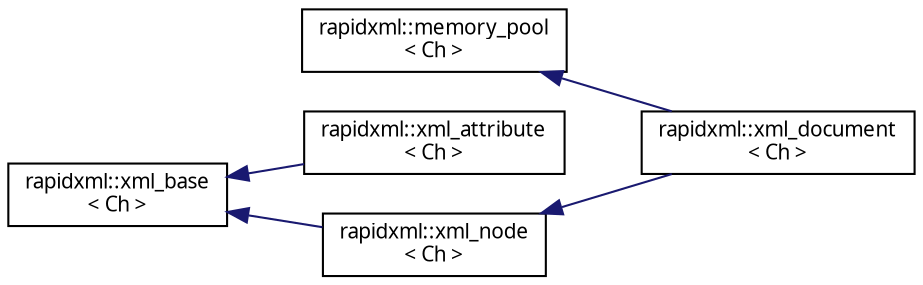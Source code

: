 digraph "Иерархия классов. Графический вид."
{
 // INTERACTIVE_SVG=YES
  edge [fontname="Verdana",fontsize="10",labelfontname="Verdana",labelfontsize="10"];
  node [fontname="Verdana",fontsize="10",shape=record];
  rankdir="LR";
  Node1 [label="rapidxml::memory_pool\l\< Ch \>",height=0.2,width=0.4,color="black", fillcolor="white", style="filled",URL="$a00111.html"];
  Node1 -> Node2 [dir="back",color="midnightblue",fontsize="10",style="solid",fontname="Verdana"];
  Node2 [label="rapidxml::xml_document\l\< Ch \>",height=0.2,width=0.4,color="black", fillcolor="white", style="filled",URL="$a00154.html"];
  Node3 [label="rapidxml::xml_base\l\< Ch \>",height=0.2,width=0.4,color="black", fillcolor="white", style="filled",URL="$a00153.html"];
  Node3 -> Node4 [dir="back",color="midnightblue",fontsize="10",style="solid",fontname="Verdana"];
  Node4 [label="rapidxml::xml_attribute\l\< Ch \>",height=0.2,width=0.4,color="black", fillcolor="white", style="filled",URL="$a00152.html"];
  Node3 -> Node5 [dir="back",color="midnightblue",fontsize="10",style="solid",fontname="Verdana"];
  Node5 [label="rapidxml::xml_node\l\< Ch \>",height=0.2,width=0.4,color="black", fillcolor="white", style="filled",URL="$a00155.html"];
  Node5 -> Node2 [dir="back",color="midnightblue",fontsize="10",style="solid",fontname="Verdana"];
}
